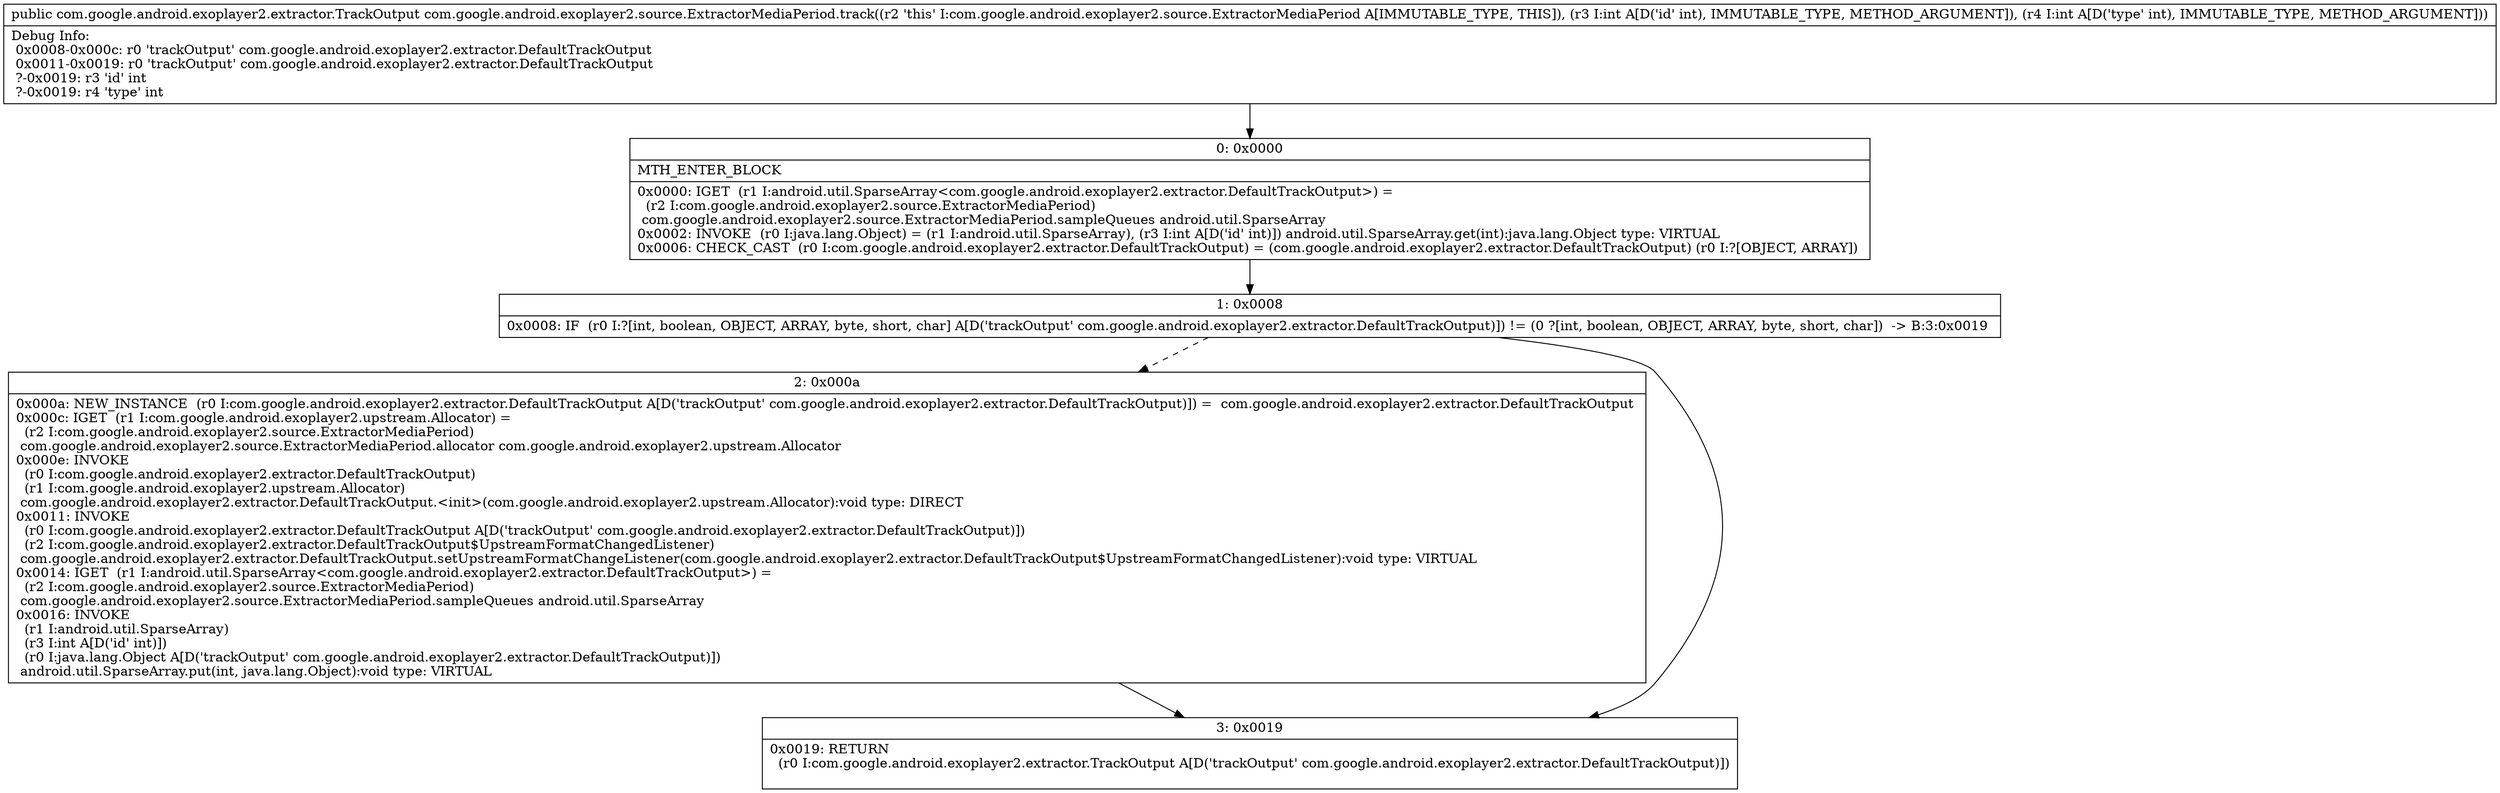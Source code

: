digraph "CFG forcom.google.android.exoplayer2.source.ExtractorMediaPeriod.track(II)Lcom\/google\/android\/exoplayer2\/extractor\/TrackOutput;" {
Node_0 [shape=record,label="{0\:\ 0x0000|MTH_ENTER_BLOCK\l|0x0000: IGET  (r1 I:android.util.SparseArray\<com.google.android.exoplayer2.extractor.DefaultTrackOutput\>) = \l  (r2 I:com.google.android.exoplayer2.source.ExtractorMediaPeriod)\l com.google.android.exoplayer2.source.ExtractorMediaPeriod.sampleQueues android.util.SparseArray \l0x0002: INVOKE  (r0 I:java.lang.Object) = (r1 I:android.util.SparseArray), (r3 I:int A[D('id' int)]) android.util.SparseArray.get(int):java.lang.Object type: VIRTUAL \l0x0006: CHECK_CAST  (r0 I:com.google.android.exoplayer2.extractor.DefaultTrackOutput) = (com.google.android.exoplayer2.extractor.DefaultTrackOutput) (r0 I:?[OBJECT, ARRAY]) \l}"];
Node_1 [shape=record,label="{1\:\ 0x0008|0x0008: IF  (r0 I:?[int, boolean, OBJECT, ARRAY, byte, short, char] A[D('trackOutput' com.google.android.exoplayer2.extractor.DefaultTrackOutput)]) != (0 ?[int, boolean, OBJECT, ARRAY, byte, short, char])  \-\> B:3:0x0019 \l}"];
Node_2 [shape=record,label="{2\:\ 0x000a|0x000a: NEW_INSTANCE  (r0 I:com.google.android.exoplayer2.extractor.DefaultTrackOutput A[D('trackOutput' com.google.android.exoplayer2.extractor.DefaultTrackOutput)]) =  com.google.android.exoplayer2.extractor.DefaultTrackOutput \l0x000c: IGET  (r1 I:com.google.android.exoplayer2.upstream.Allocator) = \l  (r2 I:com.google.android.exoplayer2.source.ExtractorMediaPeriod)\l com.google.android.exoplayer2.source.ExtractorMediaPeriod.allocator com.google.android.exoplayer2.upstream.Allocator \l0x000e: INVOKE  \l  (r0 I:com.google.android.exoplayer2.extractor.DefaultTrackOutput)\l  (r1 I:com.google.android.exoplayer2.upstream.Allocator)\l com.google.android.exoplayer2.extractor.DefaultTrackOutput.\<init\>(com.google.android.exoplayer2.upstream.Allocator):void type: DIRECT \l0x0011: INVOKE  \l  (r0 I:com.google.android.exoplayer2.extractor.DefaultTrackOutput A[D('trackOutput' com.google.android.exoplayer2.extractor.DefaultTrackOutput)])\l  (r2 I:com.google.android.exoplayer2.extractor.DefaultTrackOutput$UpstreamFormatChangedListener)\l com.google.android.exoplayer2.extractor.DefaultTrackOutput.setUpstreamFormatChangeListener(com.google.android.exoplayer2.extractor.DefaultTrackOutput$UpstreamFormatChangedListener):void type: VIRTUAL \l0x0014: IGET  (r1 I:android.util.SparseArray\<com.google.android.exoplayer2.extractor.DefaultTrackOutput\>) = \l  (r2 I:com.google.android.exoplayer2.source.ExtractorMediaPeriod)\l com.google.android.exoplayer2.source.ExtractorMediaPeriod.sampleQueues android.util.SparseArray \l0x0016: INVOKE  \l  (r1 I:android.util.SparseArray)\l  (r3 I:int A[D('id' int)])\l  (r0 I:java.lang.Object A[D('trackOutput' com.google.android.exoplayer2.extractor.DefaultTrackOutput)])\l android.util.SparseArray.put(int, java.lang.Object):void type: VIRTUAL \l}"];
Node_3 [shape=record,label="{3\:\ 0x0019|0x0019: RETURN  \l  (r0 I:com.google.android.exoplayer2.extractor.TrackOutput A[D('trackOutput' com.google.android.exoplayer2.extractor.DefaultTrackOutput)])\l \l}"];
MethodNode[shape=record,label="{public com.google.android.exoplayer2.extractor.TrackOutput com.google.android.exoplayer2.source.ExtractorMediaPeriod.track((r2 'this' I:com.google.android.exoplayer2.source.ExtractorMediaPeriod A[IMMUTABLE_TYPE, THIS]), (r3 I:int A[D('id' int), IMMUTABLE_TYPE, METHOD_ARGUMENT]), (r4 I:int A[D('type' int), IMMUTABLE_TYPE, METHOD_ARGUMENT]))  | Debug Info:\l  0x0008\-0x000c: r0 'trackOutput' com.google.android.exoplayer2.extractor.DefaultTrackOutput\l  0x0011\-0x0019: r0 'trackOutput' com.google.android.exoplayer2.extractor.DefaultTrackOutput\l  ?\-0x0019: r3 'id' int\l  ?\-0x0019: r4 'type' int\l}"];
MethodNode -> Node_0;
Node_0 -> Node_1;
Node_1 -> Node_2[style=dashed];
Node_1 -> Node_3;
Node_2 -> Node_3;
}

